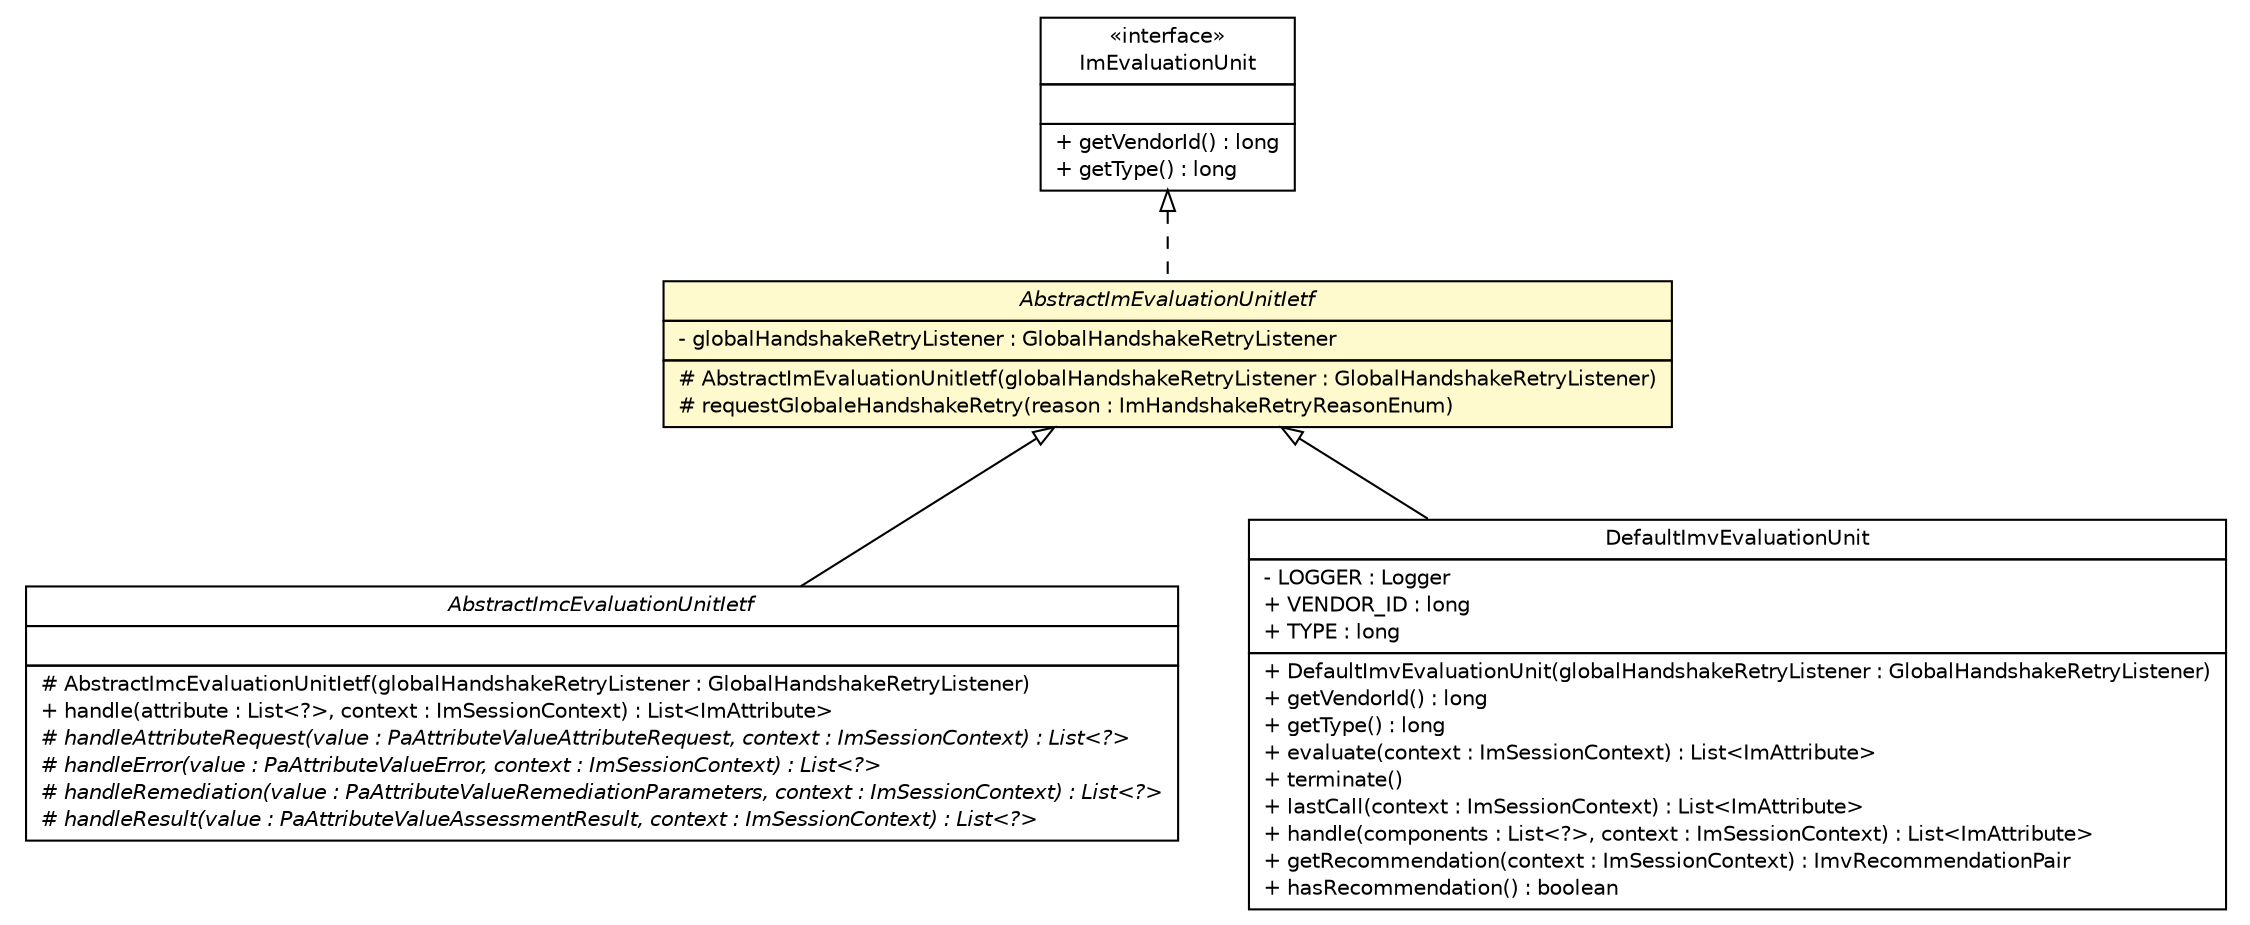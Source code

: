 #!/usr/local/bin/dot
#
# Class diagram 
# Generated by UMLGraph version R5_6 (http://www.umlgraph.org/)
#

digraph G {
	edge [fontname="Helvetica",fontsize=10,labelfontname="Helvetica",labelfontsize=10];
	node [fontname="Helvetica",fontsize=10,shape=plaintext];
	nodesep=0.25;
	ranksep=0.5;
	// de.hsbremen.tc.tnc.im.evaluate.AbstractImcEvaluationUnitIetf
	c1275 [label=<<table title="de.hsbremen.tc.tnc.im.evaluate.AbstractImcEvaluationUnitIetf" border="0" cellborder="1" cellspacing="0" cellpadding="2" port="p" href="./AbstractImcEvaluationUnitIetf.html">
		<tr><td><table border="0" cellspacing="0" cellpadding="1">
<tr><td align="center" balign="center"><font face="Helvetica-Oblique"> AbstractImcEvaluationUnitIetf </font></td></tr>
		</table></td></tr>
		<tr><td><table border="0" cellspacing="0" cellpadding="1">
<tr><td align="left" balign="left">  </td></tr>
		</table></td></tr>
		<tr><td><table border="0" cellspacing="0" cellpadding="1">
<tr><td align="left" balign="left"> # AbstractImcEvaluationUnitIetf(globalHandshakeRetryListener : GlobalHandshakeRetryListener) </td></tr>
<tr><td align="left" balign="left"> + handle(attribute : List&lt;?&gt;, context : ImSessionContext) : List&lt;ImAttribute&gt; </td></tr>
<tr><td align="left" balign="left"><font face="Helvetica-Oblique" point-size="10.0"> # handleAttributeRequest(value : PaAttributeValueAttributeRequest, context : ImSessionContext) : List&lt;?&gt; </font></td></tr>
<tr><td align="left" balign="left"><font face="Helvetica-Oblique" point-size="10.0"> # handleError(value : PaAttributeValueError, context : ImSessionContext) : List&lt;?&gt; </font></td></tr>
<tr><td align="left" balign="left"><font face="Helvetica-Oblique" point-size="10.0"> # handleRemediation(value : PaAttributeValueRemediationParameters, context : ImSessionContext) : List&lt;?&gt; </font></td></tr>
<tr><td align="left" balign="left"><font face="Helvetica-Oblique" point-size="10.0"> # handleResult(value : PaAttributeValueAssessmentResult, context : ImSessionContext) : List&lt;?&gt; </font></td></tr>
		</table></td></tr>
		</table>>, URL="./AbstractImcEvaluationUnitIetf.html", fontname="Helvetica", fontcolor="black", fontsize=10.0];
	// de.hsbremen.tc.tnc.im.evaluate.ImEvaluationUnit
	c1276 [label=<<table title="de.hsbremen.tc.tnc.im.evaluate.ImEvaluationUnit" border="0" cellborder="1" cellspacing="0" cellpadding="2" port="p" href="./ImEvaluationUnit.html">
		<tr><td><table border="0" cellspacing="0" cellpadding="1">
<tr><td align="center" balign="center"> &#171;interface&#187; </td></tr>
<tr><td align="center" balign="center"> ImEvaluationUnit </td></tr>
		</table></td></tr>
		<tr><td><table border="0" cellspacing="0" cellpadding="1">
<tr><td align="left" balign="left">  </td></tr>
		</table></td></tr>
		<tr><td><table border="0" cellspacing="0" cellpadding="1">
<tr><td align="left" balign="left"> + getVendorId() : long </td></tr>
<tr><td align="left" balign="left"> + getType() : long </td></tr>
		</table></td></tr>
		</table>>, URL="./ImEvaluationUnit.html", fontname="Helvetica", fontcolor="black", fontsize=10.0];
	// de.hsbremen.tc.tnc.im.evaluate.AbstractImEvaluationUnitIetf
	c1282 [label=<<table title="de.hsbremen.tc.tnc.im.evaluate.AbstractImEvaluationUnitIetf" border="0" cellborder="1" cellspacing="0" cellpadding="2" port="p" bgcolor="lemonChiffon" href="./AbstractImEvaluationUnitIetf.html">
		<tr><td><table border="0" cellspacing="0" cellpadding="1">
<tr><td align="center" balign="center"><font face="Helvetica-Oblique"> AbstractImEvaluationUnitIetf </font></td></tr>
		</table></td></tr>
		<tr><td><table border="0" cellspacing="0" cellpadding="1">
<tr><td align="left" balign="left"> - globalHandshakeRetryListener : GlobalHandshakeRetryListener </td></tr>
		</table></td></tr>
		<tr><td><table border="0" cellspacing="0" cellpadding="1">
<tr><td align="left" balign="left"> # AbstractImEvaluationUnitIetf(globalHandshakeRetryListener : GlobalHandshakeRetryListener) </td></tr>
<tr><td align="left" balign="left"> # requestGlobaleHandshakeRetry(reason : ImHandshakeRetryReasonEnum) </td></tr>
		</table></td></tr>
		</table>>, URL="./AbstractImEvaluationUnitIetf.html", fontname="Helvetica", fontcolor="black", fontsize=10.0];
	// de.hsbremen.tc.tnc.im.evaluate.simple.DefaultImvEvaluationUnit
	c1296 [label=<<table title="de.hsbremen.tc.tnc.im.evaluate.simple.DefaultImvEvaluationUnit" border="0" cellborder="1" cellspacing="0" cellpadding="2" port="p" href="./simple/DefaultImvEvaluationUnit.html">
		<tr><td><table border="0" cellspacing="0" cellpadding="1">
<tr><td align="center" balign="center"> DefaultImvEvaluationUnit </td></tr>
		</table></td></tr>
		<tr><td><table border="0" cellspacing="0" cellpadding="1">
<tr><td align="left" balign="left"> - LOGGER : Logger </td></tr>
<tr><td align="left" balign="left"> + VENDOR_ID : long </td></tr>
<tr><td align="left" balign="left"> + TYPE : long </td></tr>
		</table></td></tr>
		<tr><td><table border="0" cellspacing="0" cellpadding="1">
<tr><td align="left" balign="left"> + DefaultImvEvaluationUnit(globalHandshakeRetryListener : GlobalHandshakeRetryListener) </td></tr>
<tr><td align="left" balign="left"> + getVendorId() : long </td></tr>
<tr><td align="left" balign="left"> + getType() : long </td></tr>
<tr><td align="left" balign="left"> + evaluate(context : ImSessionContext) : List&lt;ImAttribute&gt; </td></tr>
<tr><td align="left" balign="left"> + terminate() </td></tr>
<tr><td align="left" balign="left"> + lastCall(context : ImSessionContext) : List&lt;ImAttribute&gt; </td></tr>
<tr><td align="left" balign="left"> + handle(components : List&lt;?&gt;, context : ImSessionContext) : List&lt;ImAttribute&gt; </td></tr>
<tr><td align="left" balign="left"> + getRecommendation(context : ImSessionContext) : ImvRecommendationPair </td></tr>
<tr><td align="left" balign="left"> + hasRecommendation() : boolean </td></tr>
		</table></td></tr>
		</table>>, URL="./simple/DefaultImvEvaluationUnit.html", fontname="Helvetica", fontcolor="black", fontsize=10.0];
	//de.hsbremen.tc.tnc.im.evaluate.AbstractImcEvaluationUnitIetf extends de.hsbremen.tc.tnc.im.evaluate.AbstractImEvaluationUnitIetf
	c1282:p -> c1275:p [dir=back,arrowtail=empty];
	//de.hsbremen.tc.tnc.im.evaluate.AbstractImEvaluationUnitIetf implements de.hsbremen.tc.tnc.im.evaluate.ImEvaluationUnit
	c1276:p -> c1282:p [dir=back,arrowtail=empty,style=dashed];
	//de.hsbremen.tc.tnc.im.evaluate.simple.DefaultImvEvaluationUnit extends de.hsbremen.tc.tnc.im.evaluate.AbstractImEvaluationUnitIetf
	c1282:p -> c1296:p [dir=back,arrowtail=empty];
}

